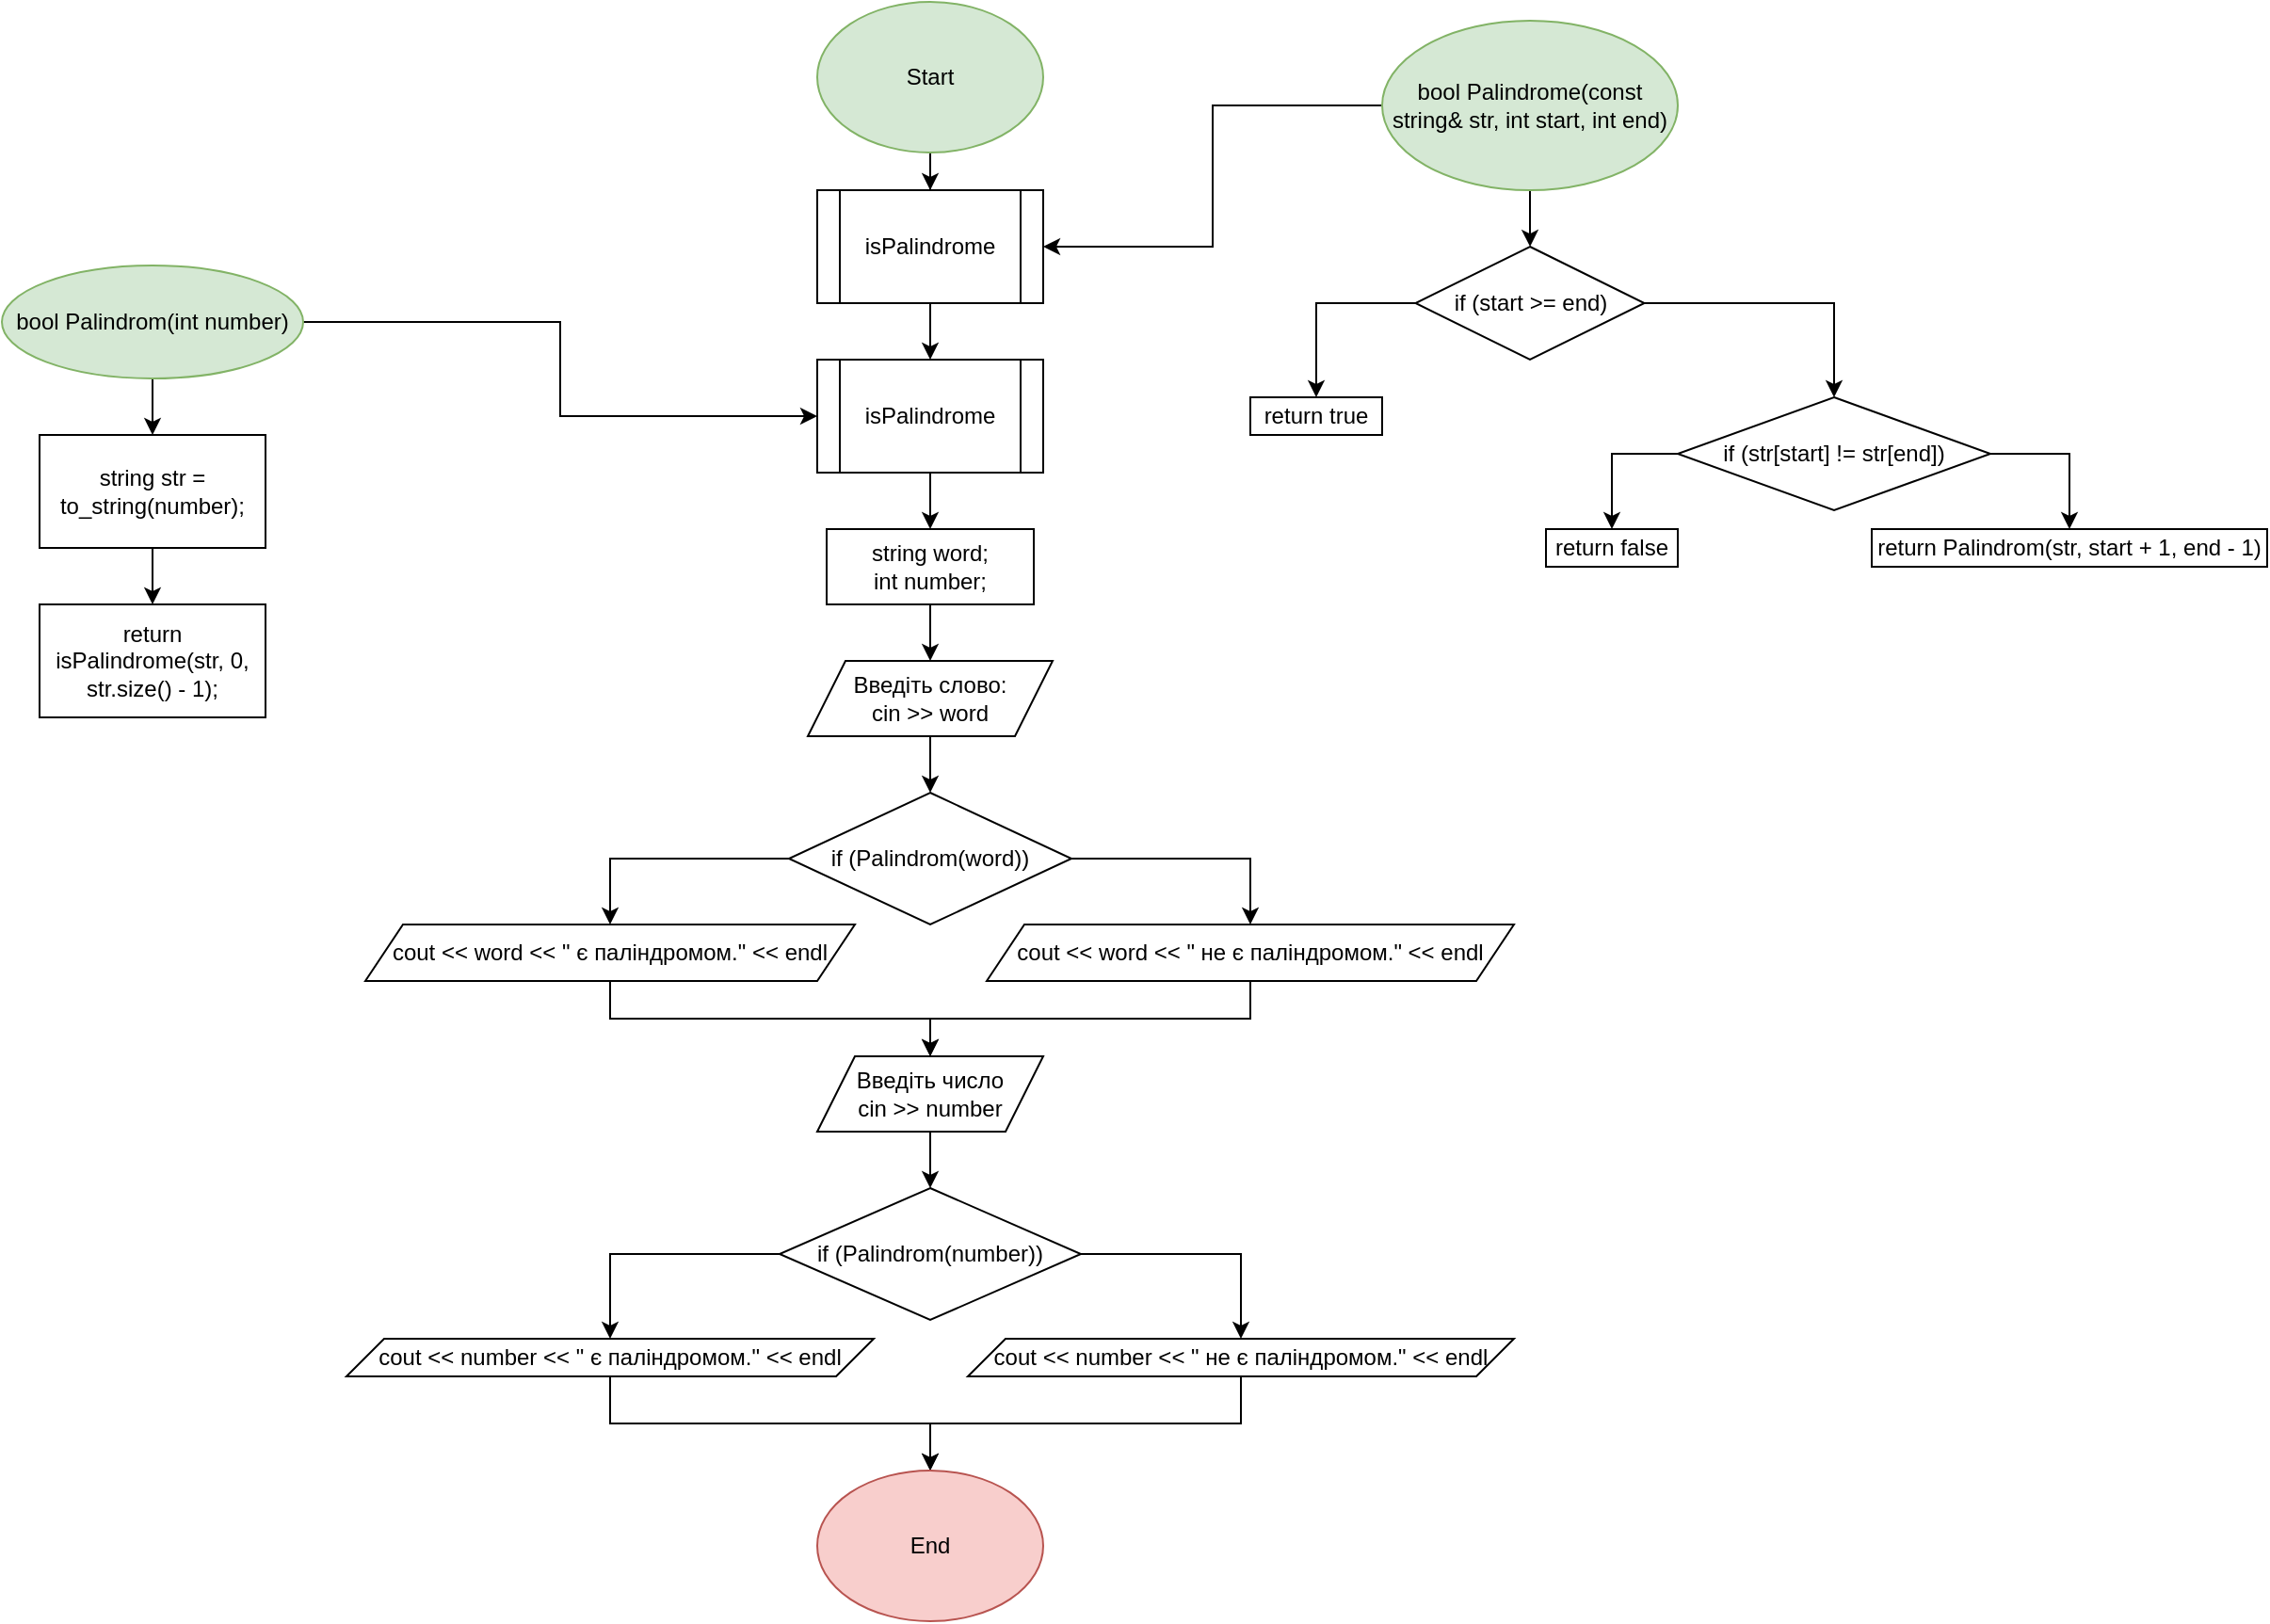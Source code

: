 <mxfile version="24.8.6">
  <diagram name="Страница — 1" id="2TbIrIlReC5s9EQmamD3">
    <mxGraphModel grid="1" page="1" gridSize="10" guides="1" tooltips="1" connect="1" arrows="1" fold="1" pageScale="1" pageWidth="827" pageHeight="1169" math="0" shadow="0">
      <root>
        <mxCell id="0" />
        <mxCell id="1" parent="0" />
        <mxCell id="jk1rVlUgttSgE77eJ8EI-3" value="" style="edgeStyle=orthogonalEdgeStyle;rounded=0;orthogonalLoop=1;jettySize=auto;html=1;" edge="1" parent="1" source="jk1rVlUgttSgE77eJ8EI-1" target="jk1rVlUgttSgE77eJ8EI-2">
          <mxGeometry relative="1" as="geometry" />
        </mxCell>
        <mxCell id="jk1rVlUgttSgE77eJ8EI-1" value="Start" style="ellipse;whiteSpace=wrap;html=1;fillColor=#d5e8d4;strokeColor=#82b366;" vertex="1" parent="1">
          <mxGeometry x="-60" width="120" height="80" as="geometry" />
        </mxCell>
        <mxCell id="jk1rVlUgttSgE77eJ8EI-6" value="" style="edgeStyle=orthogonalEdgeStyle;rounded=0;orthogonalLoop=1;jettySize=auto;html=1;entryX=0.5;entryY=0;entryDx=0;entryDy=0;" edge="1" parent="1" source="jk1rVlUgttSgE77eJ8EI-2" target="jk1rVlUgttSgE77eJ8EI-7">
          <mxGeometry relative="1" as="geometry">
            <mxPoint y="180" as="targetPoint" />
          </mxGeometry>
        </mxCell>
        <mxCell id="jk1rVlUgttSgE77eJ8EI-2" value="isPalindrome" style="shape=process;whiteSpace=wrap;html=1;backgroundOutline=1;" vertex="1" parent="1">
          <mxGeometry x="-60" y="100" width="120" height="60" as="geometry" />
        </mxCell>
        <mxCell id="jk1rVlUgttSgE77eJ8EI-12" value="" style="edgeStyle=orthogonalEdgeStyle;rounded=0;orthogonalLoop=1;jettySize=auto;html=1;" edge="1" parent="1" source="jk1rVlUgttSgE77eJ8EI-4" target="jk1rVlUgttSgE77eJ8EI-11">
          <mxGeometry relative="1" as="geometry" />
        </mxCell>
        <mxCell id="jk1rVlUgttSgE77eJ8EI-23" style="edgeStyle=orthogonalEdgeStyle;rounded=0;orthogonalLoop=1;jettySize=auto;html=1;exitX=0;exitY=0.5;exitDx=0;exitDy=0;entryX=1;entryY=0.5;entryDx=0;entryDy=0;" edge="1" parent="1" source="jk1rVlUgttSgE77eJ8EI-4" target="jk1rVlUgttSgE77eJ8EI-2">
          <mxGeometry relative="1" as="geometry" />
        </mxCell>
        <mxCell id="jk1rVlUgttSgE77eJ8EI-4" value="bool Palindrome(const string&amp;amp; str, int start, int end)" style="ellipse;whiteSpace=wrap;html=1;fillColor=#d5e8d4;strokeColor=#82b366;" vertex="1" parent="1">
          <mxGeometry x="240" y="10" width="157" height="90" as="geometry" />
        </mxCell>
        <mxCell id="jk1rVlUgttSgE77eJ8EI-10" value="" style="edgeStyle=orthogonalEdgeStyle;rounded=0;orthogonalLoop=1;jettySize=auto;html=1;" edge="1" parent="1" source="jk1rVlUgttSgE77eJ8EI-7" target="jk1rVlUgttSgE77eJ8EI-9">
          <mxGeometry relative="1" as="geometry" />
        </mxCell>
        <mxCell id="jk1rVlUgttSgE77eJ8EI-7" value="isPalindrome" style="shape=process;whiteSpace=wrap;html=1;backgroundOutline=1;" vertex="1" parent="1">
          <mxGeometry x="-60" y="190" width="120" height="60" as="geometry" />
        </mxCell>
        <mxCell id="jk1rVlUgttSgE77eJ8EI-38" value="" style="edgeStyle=orthogonalEdgeStyle;rounded=0;orthogonalLoop=1;jettySize=auto;html=1;" edge="1" parent="1" source="jk1rVlUgttSgE77eJ8EI-9" target="jk1rVlUgttSgE77eJ8EI-37">
          <mxGeometry relative="1" as="geometry" />
        </mxCell>
        <mxCell id="jk1rVlUgttSgE77eJ8EI-9" value="string word;&lt;br&gt;int number;" style="rounded=0;whiteSpace=wrap;html=1;" vertex="1" parent="1">
          <mxGeometry x="-55" y="280" width="110" height="40" as="geometry" />
        </mxCell>
        <mxCell id="jk1rVlUgttSgE77eJ8EI-14" style="edgeStyle=orthogonalEdgeStyle;rounded=0;orthogonalLoop=1;jettySize=auto;html=1;exitX=0;exitY=0.5;exitDx=0;exitDy=0;entryX=0.5;entryY=0;entryDx=0;entryDy=0;" edge="1" parent="1" source="jk1rVlUgttSgE77eJ8EI-11" target="jk1rVlUgttSgE77eJ8EI-13">
          <mxGeometry relative="1" as="geometry" />
        </mxCell>
        <mxCell id="jk1rVlUgttSgE77eJ8EI-18" style="edgeStyle=orthogonalEdgeStyle;rounded=0;orthogonalLoop=1;jettySize=auto;html=1;exitX=1;exitY=0.5;exitDx=0;exitDy=0;entryX=0.5;entryY=0;entryDx=0;entryDy=0;" edge="1" parent="1" source="jk1rVlUgttSgE77eJ8EI-11" target="jk1rVlUgttSgE77eJ8EI-17">
          <mxGeometry relative="1" as="geometry" />
        </mxCell>
        <mxCell id="jk1rVlUgttSgE77eJ8EI-11" value="if (start &amp;gt;= end)" style="rhombus;whiteSpace=wrap;html=1;" vertex="1" parent="1">
          <mxGeometry x="257.75" y="130" width="121.5" height="60" as="geometry" />
        </mxCell>
        <mxCell id="jk1rVlUgttSgE77eJ8EI-13" value="return true" style="rounded=0;whiteSpace=wrap;html=1;" vertex="1" parent="1">
          <mxGeometry x="170" y="210" width="70" height="20" as="geometry" />
        </mxCell>
        <mxCell id="jk1rVlUgttSgE77eJ8EI-20" style="edgeStyle=orthogonalEdgeStyle;rounded=0;orthogonalLoop=1;jettySize=auto;html=1;exitX=0;exitY=0.5;exitDx=0;exitDy=0;entryX=0.5;entryY=0;entryDx=0;entryDy=0;" edge="1" parent="1" source="jk1rVlUgttSgE77eJ8EI-17" target="jk1rVlUgttSgE77eJ8EI-19">
          <mxGeometry relative="1" as="geometry" />
        </mxCell>
        <mxCell id="jk1rVlUgttSgE77eJ8EI-22" style="edgeStyle=orthogonalEdgeStyle;rounded=0;orthogonalLoop=1;jettySize=auto;html=1;exitX=1;exitY=0.5;exitDx=0;exitDy=0;entryX=0.5;entryY=0;entryDx=0;entryDy=0;" edge="1" parent="1" source="jk1rVlUgttSgE77eJ8EI-17" target="jk1rVlUgttSgE77eJ8EI-21">
          <mxGeometry relative="1" as="geometry" />
        </mxCell>
        <mxCell id="jk1rVlUgttSgE77eJ8EI-17" value="if (str[start] != str[end])" style="rhombus;whiteSpace=wrap;html=1;" vertex="1" parent="1">
          <mxGeometry x="397" y="210" width="166" height="60" as="geometry" />
        </mxCell>
        <mxCell id="jk1rVlUgttSgE77eJ8EI-19" value="return false" style="rounded=0;whiteSpace=wrap;html=1;" vertex="1" parent="1">
          <mxGeometry x="327" y="280" width="70" height="20" as="geometry" />
        </mxCell>
        <mxCell id="jk1rVlUgttSgE77eJ8EI-21" value="return Palindrom(str, start + 1, end - 1)" style="rounded=0;whiteSpace=wrap;html=1;" vertex="1" parent="1">
          <mxGeometry x="500" y="280" width="210" height="20" as="geometry" />
        </mxCell>
        <mxCell id="jk1rVlUgttSgE77eJ8EI-31" value="" style="edgeStyle=orthogonalEdgeStyle;rounded=0;orthogonalLoop=1;jettySize=auto;html=1;" edge="1" parent="1" source="jk1rVlUgttSgE77eJ8EI-28" target="8ZPlWpd9jcjb3V73Iw6d-1">
          <mxGeometry relative="1" as="geometry">
            <mxPoint x="-413" y="220" as="targetPoint" />
          </mxGeometry>
        </mxCell>
        <mxCell id="jk1rVlUgttSgE77eJ8EI-36" style="edgeStyle=orthogonalEdgeStyle;rounded=0;orthogonalLoop=1;jettySize=auto;html=1;exitX=1;exitY=0.5;exitDx=0;exitDy=0;entryX=0;entryY=0.5;entryDx=0;entryDy=0;" edge="1" parent="1" source="jk1rVlUgttSgE77eJ8EI-28" target="jk1rVlUgttSgE77eJ8EI-7">
          <mxGeometry relative="1" as="geometry" />
        </mxCell>
        <mxCell id="jk1rVlUgttSgE77eJ8EI-28" value="bool Palindrom(int number)" style="ellipse;whiteSpace=wrap;html=1;fillColor=#d5e8d4;strokeColor=#82b366;" vertex="1" parent="1">
          <mxGeometry x="-493" y="140" width="160" height="60" as="geometry" />
        </mxCell>
        <mxCell id="jk1rVlUgttSgE77eJ8EI-40" value="" style="edgeStyle=orthogonalEdgeStyle;rounded=0;orthogonalLoop=1;jettySize=auto;html=1;" edge="1" parent="1" source="jk1rVlUgttSgE77eJ8EI-37" target="jk1rVlUgttSgE77eJ8EI-39">
          <mxGeometry relative="1" as="geometry" />
        </mxCell>
        <mxCell id="jk1rVlUgttSgE77eJ8EI-37" value="Введіть слово:&lt;br&gt;cin &amp;gt;&amp;gt; word" style="shape=parallelogram;perimeter=parallelogramPerimeter;whiteSpace=wrap;html=1;fixedSize=1;" vertex="1" parent="1">
          <mxGeometry x="-65" y="350" width="130" height="40" as="geometry" />
        </mxCell>
        <mxCell id="jk1rVlUgttSgE77eJ8EI-42" style="edgeStyle=orthogonalEdgeStyle;rounded=0;orthogonalLoop=1;jettySize=auto;html=1;exitX=0;exitY=0.5;exitDx=0;exitDy=0;entryX=0.5;entryY=0;entryDx=0;entryDy=0;" edge="1" parent="1" source="jk1rVlUgttSgE77eJ8EI-39" target="jk1rVlUgttSgE77eJ8EI-41">
          <mxGeometry relative="1" as="geometry" />
        </mxCell>
        <mxCell id="jk1rVlUgttSgE77eJ8EI-44" style="edgeStyle=orthogonalEdgeStyle;rounded=0;orthogonalLoop=1;jettySize=auto;html=1;exitX=1;exitY=0.5;exitDx=0;exitDy=0;entryX=0.5;entryY=0;entryDx=0;entryDy=0;" edge="1" parent="1" source="jk1rVlUgttSgE77eJ8EI-39" target="jk1rVlUgttSgE77eJ8EI-43">
          <mxGeometry relative="1" as="geometry" />
        </mxCell>
        <mxCell id="jk1rVlUgttSgE77eJ8EI-39" value="if (Palindrom(word))" style="rhombus;whiteSpace=wrap;html=1;" vertex="1" parent="1">
          <mxGeometry x="-75" y="420" width="150" height="70" as="geometry" />
        </mxCell>
        <mxCell id="jk1rVlUgttSgE77eJ8EI-46" style="edgeStyle=orthogonalEdgeStyle;rounded=0;orthogonalLoop=1;jettySize=auto;html=1;exitX=0.5;exitY=1;exitDx=0;exitDy=0;entryX=0.5;entryY=0;entryDx=0;entryDy=0;" edge="1" parent="1" source="jk1rVlUgttSgE77eJ8EI-41" target="jk1rVlUgttSgE77eJ8EI-45">
          <mxGeometry relative="1" as="geometry" />
        </mxCell>
        <mxCell id="jk1rVlUgttSgE77eJ8EI-41" value="cout &amp;lt;&amp;lt; word &amp;lt;&amp;lt; &quot; є паліндромом.&quot; &amp;lt;&amp;lt; endl" style="shape=parallelogram;perimeter=parallelogramPerimeter;whiteSpace=wrap;html=1;fixedSize=1;" vertex="1" parent="1">
          <mxGeometry x="-300" y="490" width="260" height="30" as="geometry" />
        </mxCell>
        <mxCell id="jk1rVlUgttSgE77eJ8EI-47" style="edgeStyle=orthogonalEdgeStyle;rounded=0;orthogonalLoop=1;jettySize=auto;html=1;exitX=0.5;exitY=1;exitDx=0;exitDy=0;entryX=0.5;entryY=0;entryDx=0;entryDy=0;" edge="1" parent="1" source="jk1rVlUgttSgE77eJ8EI-43" target="jk1rVlUgttSgE77eJ8EI-45">
          <mxGeometry relative="1" as="geometry" />
        </mxCell>
        <mxCell id="jk1rVlUgttSgE77eJ8EI-43" value="cout &amp;lt;&amp;lt; word &amp;lt;&amp;lt; &quot; не є паліндромом.&quot; &amp;lt;&amp;lt; endl" style="shape=parallelogram;perimeter=parallelogramPerimeter;whiteSpace=wrap;html=1;fixedSize=1;" vertex="1" parent="1">
          <mxGeometry x="30" y="490" width="280" height="30" as="geometry" />
        </mxCell>
        <mxCell id="jk1rVlUgttSgE77eJ8EI-49" value="" style="edgeStyle=orthogonalEdgeStyle;rounded=0;orthogonalLoop=1;jettySize=auto;html=1;" edge="1" parent="1" source="jk1rVlUgttSgE77eJ8EI-45" target="jk1rVlUgttSgE77eJ8EI-48">
          <mxGeometry relative="1" as="geometry" />
        </mxCell>
        <mxCell id="jk1rVlUgttSgE77eJ8EI-45" value="Введіть число&lt;br&gt;cin &amp;gt;&amp;gt; number" style="shape=parallelogram;perimeter=parallelogramPerimeter;whiteSpace=wrap;html=1;fixedSize=1;" vertex="1" parent="1">
          <mxGeometry x="-60" y="560" width="120" height="40" as="geometry" />
        </mxCell>
        <mxCell id="jk1rVlUgttSgE77eJ8EI-51" style="edgeStyle=orthogonalEdgeStyle;rounded=0;orthogonalLoop=1;jettySize=auto;html=1;exitX=0;exitY=0.5;exitDx=0;exitDy=0;entryX=0.5;entryY=0;entryDx=0;entryDy=0;" edge="1" parent="1" source="jk1rVlUgttSgE77eJ8EI-48" target="jk1rVlUgttSgE77eJ8EI-50">
          <mxGeometry relative="1" as="geometry" />
        </mxCell>
        <mxCell id="jk1rVlUgttSgE77eJ8EI-53" style="edgeStyle=orthogonalEdgeStyle;rounded=0;orthogonalLoop=1;jettySize=auto;html=1;exitX=1;exitY=0.5;exitDx=0;exitDy=0;entryX=0.5;entryY=0;entryDx=0;entryDy=0;" edge="1" parent="1" source="jk1rVlUgttSgE77eJ8EI-48" target="jk1rVlUgttSgE77eJ8EI-52">
          <mxGeometry relative="1" as="geometry" />
        </mxCell>
        <mxCell id="jk1rVlUgttSgE77eJ8EI-48" value="if (Palindrom(number))" style="rhombus;whiteSpace=wrap;html=1;" vertex="1" parent="1">
          <mxGeometry x="-80" y="630" width="160" height="70" as="geometry" />
        </mxCell>
        <mxCell id="jk1rVlUgttSgE77eJ8EI-56" style="edgeStyle=orthogonalEdgeStyle;rounded=0;orthogonalLoop=1;jettySize=auto;html=1;exitX=0.5;exitY=1;exitDx=0;exitDy=0;entryX=0.5;entryY=0;entryDx=0;entryDy=0;" edge="1" parent="1" source="jk1rVlUgttSgE77eJ8EI-50" target="jk1rVlUgttSgE77eJ8EI-55">
          <mxGeometry relative="1" as="geometry" />
        </mxCell>
        <mxCell id="jk1rVlUgttSgE77eJ8EI-50" value="cout &amp;lt;&amp;lt; number &amp;lt;&amp;lt; &quot; є паліндромом.&quot; &amp;lt;&amp;lt; endl" style="shape=parallelogram;perimeter=parallelogramPerimeter;whiteSpace=wrap;html=1;fixedSize=1;" vertex="1" parent="1">
          <mxGeometry x="-310" y="710" width="280" height="20" as="geometry" />
        </mxCell>
        <mxCell id="jk1rVlUgttSgE77eJ8EI-57" style="edgeStyle=orthogonalEdgeStyle;rounded=0;orthogonalLoop=1;jettySize=auto;html=1;exitX=0.5;exitY=1;exitDx=0;exitDy=0;entryX=0.5;entryY=0;entryDx=0;entryDy=0;" edge="1" parent="1" source="jk1rVlUgttSgE77eJ8EI-52" target="jk1rVlUgttSgE77eJ8EI-55">
          <mxGeometry relative="1" as="geometry" />
        </mxCell>
        <mxCell id="jk1rVlUgttSgE77eJ8EI-52" value="cout &amp;lt;&amp;lt; number &amp;lt;&amp;lt; &quot; не є паліндромом.&quot; &amp;lt;&amp;lt; endl" style="shape=parallelogram;perimeter=parallelogramPerimeter;whiteSpace=wrap;html=1;fixedSize=1;" vertex="1" parent="1">
          <mxGeometry x="20" y="710" width="290" height="20" as="geometry" />
        </mxCell>
        <mxCell id="jk1rVlUgttSgE77eJ8EI-55" value="End" style="ellipse;whiteSpace=wrap;html=1;fillColor=#f8cecc;strokeColor=#b85450;" vertex="1" parent="1">
          <mxGeometry x="-60" y="780" width="120" height="80" as="geometry" />
        </mxCell>
        <mxCell id="8ZPlWpd9jcjb3V73Iw6d-2" style="edgeStyle=orthogonalEdgeStyle;rounded=0;orthogonalLoop=1;jettySize=auto;html=1;" edge="1" parent="1" source="8ZPlWpd9jcjb3V73Iw6d-1" target="8ZPlWpd9jcjb3V73Iw6d-3">
          <mxGeometry relative="1" as="geometry">
            <mxPoint x="-413" y="340" as="targetPoint" />
          </mxGeometry>
        </mxCell>
        <mxCell id="8ZPlWpd9jcjb3V73Iw6d-1" value="string str = to_string(number);" style="rounded=0;whiteSpace=wrap;html=1;" vertex="1" parent="1">
          <mxGeometry x="-473" y="230" width="120" height="60" as="geometry" />
        </mxCell>
        <UserObject label="return isPalindrome(str, 0, str.size() - 1);" link="return isPalindrome(str, 0, str.size() - 1);" id="8ZPlWpd9jcjb3V73Iw6d-3">
          <mxCell style="rounded=0;whiteSpace=wrap;html=1;" vertex="1" parent="1">
            <mxGeometry x="-473" y="320" width="120" height="60" as="geometry" />
          </mxCell>
        </UserObject>
      </root>
    </mxGraphModel>
  </diagram>
</mxfile>
